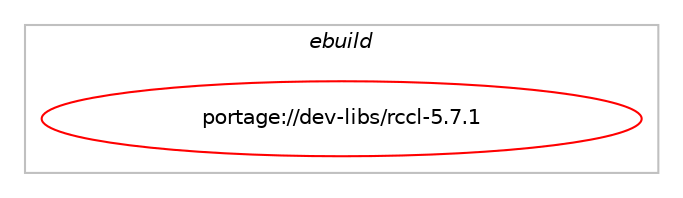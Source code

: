 digraph prolog {

# *************
# Graph options
# *************

newrank=true;
concentrate=true;
compound=true;
graph [rankdir=LR,fontname=Helvetica,fontsize=10,ranksep=1.5];#, ranksep=2.5, nodesep=0.2];
edge  [arrowhead=vee];
node  [fontname=Helvetica,fontsize=10];

# **********
# The ebuild
# **********

subgraph cluster_leftcol {
color=gray;
label=<<i>ebuild</i>>;
id [label="portage://dev-libs/rccl-5.7.1", color=red, width=4, href="../dev-libs/rccl-5.7.1.svg"];
}

# ****************
# The dependencies
# ****************

subgraph cluster_midcol {
color=gray;
label=<<i>dependencies</i>>;
subgraph cluster_compile {
fillcolor="#eeeeee";
style=filled;
label=<<i>compile</i>>;
# *** BEGIN UNKNOWN DEPENDENCY TYPE (TODO) ***
# id -> equal(package_dependency(portage://dev-libs/rccl-5.7.1,install,no,dev-util,hip,equal,[5*,,,5*],[],[]))
# *** END UNKNOWN DEPENDENCY TYPE (TODO) ***

# *** BEGIN UNKNOWN DEPENDENCY TYPE (TODO) ***
# id -> equal(package_dependency(portage://dev-libs/rccl-5.7.1,install,no,dev-util,rocm-smi,none,[,,],[slot(0),subslot(5.7)],[]))
# *** END UNKNOWN DEPENDENCY TYPE (TODO) ***

# *** BEGIN UNKNOWN DEPENDENCY TYPE (TODO) ***
# id -> equal(package_dependency(portage://dev-libs/rccl-5.7.1,install,no,sys-libs,binutils-libs,none,[,,],[],[]))
# *** END UNKNOWN DEPENDENCY TYPE (TODO) ***

}
subgraph cluster_compileandrun {
fillcolor="#eeeeee";
style=filled;
label=<<i>compile and run</i>>;
}
subgraph cluster_run {
fillcolor="#eeeeee";
style=filled;
label=<<i>run</i>>;
# *** BEGIN UNKNOWN DEPENDENCY TYPE (TODO) ***
# id -> equal(package_dependency(portage://dev-libs/rccl-5.7.1,run,no,dev-util,hip,equal,[5*,,,5*],[],[]))
# *** END UNKNOWN DEPENDENCY TYPE (TODO) ***

# *** BEGIN UNKNOWN DEPENDENCY TYPE (TODO) ***
# id -> equal(package_dependency(portage://dev-libs/rccl-5.7.1,run,no,dev-util,rocm-smi,none,[,,],[slot(0),subslot(5.7)],[]))
# *** END UNKNOWN DEPENDENCY TYPE (TODO) ***

}
}

# **************
# The candidates
# **************

subgraph cluster_choices {
rank=same;
color=gray;
label=<<i>candidates</i>>;

}

}

